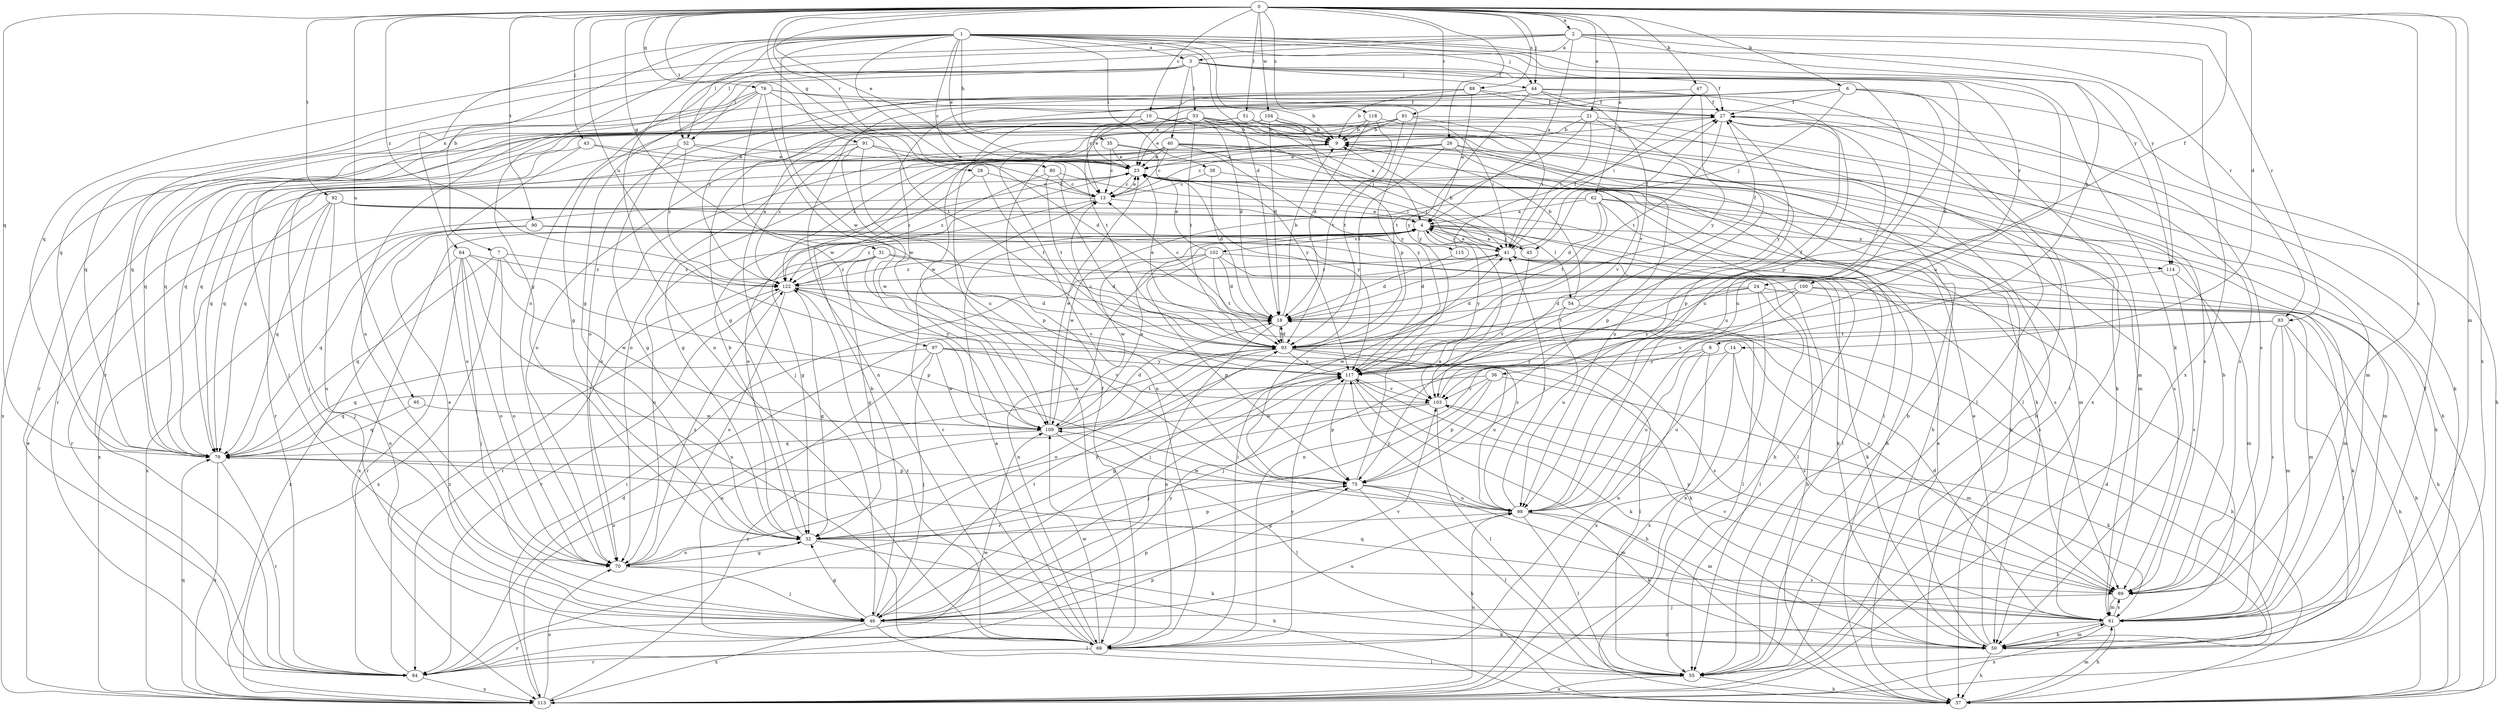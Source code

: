 strict digraph  {
0;
1;
2;
3;
4;
6;
7;
8;
9;
10;
13;
14;
18;
21;
23;
24;
26;
27;
28;
31;
32;
35;
36;
37;
38;
40;
41;
43;
44;
45;
46;
47;
50;
51;
52;
53;
54;
55;
61;
62;
64;
66;
70;
75;
76;
79;
80;
81;
83;
84;
88;
89;
90;
91;
92;
93;
95;
97;
98;
100;
102;
103;
104;
109;
113;
114;
115;
117;
118;
122;
0 -> 2  [label=a];
0 -> 6  [label=b];
0 -> 10  [label=c];
0 -> 14  [label=d];
0 -> 21  [label=e];
0 -> 23  [label=e];
0 -> 24  [label=f];
0 -> 26  [label=f];
0 -> 28  [label=g];
0 -> 31  [label=g];
0 -> 43  [label=j];
0 -> 44  [label=j];
0 -> 47  [label=k];
0 -> 51  [label=l];
0 -> 61  [label=m];
0 -> 62  [label=n];
0 -> 76  [label=q];
0 -> 79  [label=q];
0 -> 80  [label=r];
0 -> 81  [label=r];
0 -> 88  [label=s];
0 -> 89  [label=s];
0 -> 90  [label=t];
0 -> 91  [label=t];
0 -> 92  [label=t];
0 -> 95  [label=u];
0 -> 97  [label=u];
0 -> 104  [label=w];
0 -> 113  [label=x];
0 -> 118  [label=z];
0 -> 122  [label=z];
1 -> 3  [label=a];
1 -> 7  [label=b];
1 -> 13  [label=c];
1 -> 18  [label=d];
1 -> 23  [label=e];
1 -> 32  [label=g];
1 -> 35  [label=h];
1 -> 38  [label=i];
1 -> 44  [label=j];
1 -> 50  [label=k];
1 -> 52  [label=l];
1 -> 64  [label=n];
1 -> 66  [label=n];
1 -> 75  [label=p];
1 -> 83  [label=r];
1 -> 93  [label=t];
1 -> 98  [label=u];
1 -> 109  [label=w];
1 -> 114  [label=y];
2 -> 3  [label=a];
2 -> 4  [label=a];
2 -> 8  [label=b];
2 -> 52  [label=l];
2 -> 70  [label=o];
2 -> 79  [label=q];
2 -> 83  [label=r];
2 -> 113  [label=x];
2 -> 114  [label=y];
3 -> 27  [label=f];
3 -> 32  [label=g];
3 -> 36  [label=h];
3 -> 40  [label=i];
3 -> 44  [label=j];
3 -> 52  [label=l];
3 -> 53  [label=l];
3 -> 75  [label=p];
3 -> 79  [label=q];
3 -> 84  [label=r];
3 -> 100  [label=v];
4 -> 41  [label=i];
4 -> 45  [label=j];
4 -> 54  [label=l];
4 -> 70  [label=o];
4 -> 102  [label=v];
4 -> 109  [label=w];
4 -> 113  [label=x];
4 -> 114  [label=y];
4 -> 115  [label=y];
4 -> 117  [label=y];
4 -> 122  [label=z];
6 -> 13  [label=c];
6 -> 23  [label=e];
6 -> 27  [label=f];
6 -> 32  [label=g];
6 -> 37  [label=h];
6 -> 45  [label=j];
6 -> 98  [label=u];
6 -> 113  [label=x];
7 -> 70  [label=o];
7 -> 75  [label=p];
7 -> 79  [label=q];
7 -> 113  [label=x];
7 -> 122  [label=z];
8 -> 66  [label=n];
8 -> 98  [label=u];
8 -> 113  [label=x];
8 -> 117  [label=y];
9 -> 23  [label=e];
9 -> 84  [label=r];
10 -> 9  [label=b];
10 -> 23  [label=e];
10 -> 37  [label=h];
10 -> 46  [label=j];
10 -> 50  [label=k];
10 -> 79  [label=q];
13 -> 4  [label=a];
13 -> 23  [label=e];
13 -> 32  [label=g];
13 -> 113  [label=x];
14 -> 89  [label=s];
14 -> 98  [label=u];
14 -> 113  [label=x];
14 -> 117  [label=y];
18 -> 9  [label=b];
18 -> 13  [label=c];
18 -> 37  [label=h];
18 -> 66  [label=n];
18 -> 93  [label=t];
21 -> 9  [label=b];
21 -> 41  [label=i];
21 -> 50  [label=k];
21 -> 66  [label=n];
21 -> 75  [label=p];
21 -> 93  [label=t];
23 -> 13  [label=c];
23 -> 37  [label=h];
23 -> 41  [label=i];
23 -> 61  [label=m];
23 -> 117  [label=y];
24 -> 18  [label=d];
24 -> 46  [label=j];
24 -> 50  [label=k];
24 -> 55  [label=l];
24 -> 93  [label=t];
24 -> 113  [label=x];
26 -> 13  [label=c];
26 -> 23  [label=e];
26 -> 75  [label=p];
26 -> 79  [label=q];
26 -> 93  [label=t];
26 -> 98  [label=u];
26 -> 103  [label=v];
27 -> 9  [label=b];
27 -> 55  [label=l];
27 -> 89  [label=s];
27 -> 93  [label=t];
27 -> 98  [label=u];
27 -> 117  [label=y];
28 -> 13  [label=c];
28 -> 93  [label=t];
28 -> 122  [label=z];
31 -> 18  [label=d];
31 -> 32  [label=g];
31 -> 37  [label=h];
31 -> 84  [label=r];
31 -> 103  [label=v];
31 -> 122  [label=z];
32 -> 9  [label=b];
32 -> 23  [label=e];
32 -> 37  [label=h];
32 -> 50  [label=k];
32 -> 70  [label=o];
32 -> 75  [label=p];
32 -> 117  [label=y];
35 -> 13  [label=c];
35 -> 23  [label=e];
35 -> 50  [label=k];
35 -> 117  [label=y];
36 -> 61  [label=m];
36 -> 75  [label=p];
36 -> 79  [label=q];
36 -> 84  [label=r];
36 -> 103  [label=v];
37 -> 61  [label=m];
38 -> 13  [label=c];
38 -> 18  [label=d];
38 -> 89  [label=s];
40 -> 13  [label=c];
40 -> 23  [label=e];
40 -> 32  [label=g];
40 -> 37  [label=h];
40 -> 55  [label=l];
40 -> 61  [label=m];
40 -> 70  [label=o];
40 -> 117  [label=y];
40 -> 122  [label=z];
41 -> 4  [label=a];
41 -> 18  [label=d];
41 -> 27  [label=f];
41 -> 61  [label=m];
41 -> 89  [label=s];
41 -> 122  [label=z];
43 -> 13  [label=c];
43 -> 23  [label=e];
43 -> 70  [label=o];
43 -> 79  [label=q];
44 -> 27  [label=f];
44 -> 55  [label=l];
44 -> 66  [label=n];
44 -> 79  [label=q];
44 -> 84  [label=r];
44 -> 98  [label=u];
44 -> 103  [label=v];
44 -> 117  [label=y];
45 -> 4  [label=a];
45 -> 9  [label=b];
45 -> 103  [label=v];
46 -> 9  [label=b];
46 -> 23  [label=e];
46 -> 32  [label=g];
46 -> 50  [label=k];
46 -> 55  [label=l];
46 -> 75  [label=p];
46 -> 84  [label=r];
46 -> 93  [label=t];
46 -> 98  [label=u];
46 -> 103  [label=v];
46 -> 113  [label=x];
46 -> 117  [label=y];
47 -> 27  [label=f];
47 -> 41  [label=i];
47 -> 109  [label=w];
47 -> 117  [label=y];
50 -> 4  [label=a];
50 -> 18  [label=d];
50 -> 23  [label=e];
50 -> 27  [label=f];
50 -> 37  [label=h];
50 -> 61  [label=m];
51 -> 4  [label=a];
51 -> 9  [label=b];
51 -> 61  [label=m];
51 -> 84  [label=r];
51 -> 113  [label=x];
52 -> 23  [label=e];
52 -> 32  [label=g];
52 -> 37  [label=h];
52 -> 79  [label=q];
52 -> 122  [label=z];
53 -> 9  [label=b];
53 -> 18  [label=d];
53 -> 23  [label=e];
53 -> 37  [label=h];
53 -> 41  [label=i];
53 -> 46  [label=j];
53 -> 61  [label=m];
53 -> 66  [label=n];
53 -> 79  [label=q];
53 -> 93  [label=t];
54 -> 9  [label=b];
54 -> 27  [label=f];
54 -> 55  [label=l];
54 -> 98  [label=u];
54 -> 109  [label=w];
55 -> 9  [label=b];
55 -> 37  [label=h];
55 -> 113  [label=x];
61 -> 18  [label=d];
61 -> 37  [label=h];
61 -> 41  [label=i];
61 -> 50  [label=k];
61 -> 66  [label=n];
61 -> 79  [label=q];
61 -> 89  [label=s];
61 -> 103  [label=v];
61 -> 113  [label=x];
62 -> 4  [label=a];
62 -> 18  [label=d];
62 -> 50  [label=k];
62 -> 55  [label=l];
62 -> 61  [label=m];
62 -> 93  [label=t];
62 -> 109  [label=w];
64 -> 46  [label=j];
64 -> 66  [label=n];
64 -> 70  [label=o];
64 -> 84  [label=r];
64 -> 109  [label=w];
64 -> 113  [label=x];
64 -> 122  [label=z];
66 -> 4  [label=a];
66 -> 13  [label=c];
66 -> 27  [label=f];
66 -> 41  [label=i];
66 -> 55  [label=l];
66 -> 84  [label=r];
66 -> 109  [label=w];
66 -> 117  [label=y];
66 -> 122  [label=z];
70 -> 32  [label=g];
70 -> 46  [label=j];
70 -> 89  [label=s];
70 -> 122  [label=z];
75 -> 4  [label=a];
75 -> 37  [label=h];
75 -> 55  [label=l];
75 -> 61  [label=m];
75 -> 98  [label=u];
76 -> 9  [label=b];
76 -> 27  [label=f];
76 -> 32  [label=g];
76 -> 70  [label=o];
76 -> 79  [label=q];
76 -> 93  [label=t];
76 -> 98  [label=u];
76 -> 109  [label=w];
79 -> 75  [label=p];
79 -> 84  [label=r];
79 -> 113  [label=x];
80 -> 13  [label=c];
80 -> 41  [label=i];
80 -> 93  [label=t];
80 -> 122  [label=z];
81 -> 9  [label=b];
81 -> 41  [label=i];
81 -> 55  [label=l];
81 -> 79  [label=q];
81 -> 93  [label=t];
81 -> 109  [label=w];
83 -> 37  [label=h];
83 -> 46  [label=j];
83 -> 55  [label=l];
83 -> 61  [label=m];
83 -> 89  [label=s];
83 -> 93  [label=t];
84 -> 18  [label=d];
84 -> 75  [label=p];
84 -> 109  [label=w];
84 -> 113  [label=x];
84 -> 122  [label=z];
88 -> 4  [label=a];
88 -> 9  [label=b];
88 -> 27  [label=f];
88 -> 70  [label=o];
88 -> 89  [label=s];
88 -> 122  [label=z];
89 -> 9  [label=b];
89 -> 46  [label=j];
89 -> 61  [label=m];
89 -> 117  [label=y];
90 -> 41  [label=i];
90 -> 50  [label=k];
90 -> 55  [label=l];
90 -> 66  [label=n];
90 -> 79  [label=q];
90 -> 113  [label=x];
91 -> 18  [label=d];
91 -> 23  [label=e];
91 -> 46  [label=j];
91 -> 75  [label=p];
91 -> 109  [label=w];
91 -> 122  [label=z];
92 -> 4  [label=a];
92 -> 37  [label=h];
92 -> 46  [label=j];
92 -> 70  [label=o];
92 -> 79  [label=q];
92 -> 84  [label=r];
92 -> 89  [label=s];
93 -> 18  [label=d];
93 -> 23  [label=e];
93 -> 55  [label=l];
93 -> 70  [label=o];
93 -> 89  [label=s];
93 -> 98  [label=u];
93 -> 113  [label=x];
93 -> 117  [label=y];
95 -> 79  [label=q];
95 -> 109  [label=w];
97 -> 46  [label=j];
97 -> 50  [label=k];
97 -> 66  [label=n];
97 -> 79  [label=q];
97 -> 103  [label=v];
97 -> 109  [label=w];
97 -> 117  [label=y];
98 -> 32  [label=g];
98 -> 41  [label=i];
98 -> 50  [label=k];
98 -> 55  [label=l];
98 -> 61  [label=m];
98 -> 109  [label=w];
98 -> 117  [label=y];
98 -> 122  [label=z];
100 -> 18  [label=d];
100 -> 37  [label=h];
100 -> 61  [label=m];
100 -> 103  [label=v];
100 -> 117  [label=y];
102 -> 18  [label=d];
102 -> 23  [label=e];
102 -> 37  [label=h];
102 -> 50  [label=k];
102 -> 66  [label=n];
102 -> 75  [label=p];
102 -> 93  [label=t];
102 -> 122  [label=z];
103 -> 27  [label=f];
103 -> 32  [label=g];
103 -> 50  [label=k];
103 -> 55  [label=l];
103 -> 109  [label=w];
104 -> 9  [label=b];
104 -> 18  [label=d];
104 -> 70  [label=o];
104 -> 79  [label=q];
104 -> 89  [label=s];
104 -> 93  [label=t];
104 -> 117  [label=y];
109 -> 4  [label=a];
109 -> 18  [label=d];
109 -> 23  [label=e];
109 -> 55  [label=l];
109 -> 79  [label=q];
109 -> 93  [label=t];
113 -> 23  [label=e];
113 -> 41  [label=i];
113 -> 70  [label=o];
113 -> 79  [label=q];
113 -> 98  [label=u];
113 -> 117  [label=y];
114 -> 61  [label=m];
114 -> 66  [label=n];
114 -> 89  [label=s];
115 -> 18  [label=d];
115 -> 27  [label=f];
117 -> 13  [label=c];
117 -> 37  [label=h];
117 -> 46  [label=j];
117 -> 50  [label=k];
117 -> 75  [label=p];
117 -> 103  [label=v];
118 -> 9  [label=b];
118 -> 18  [label=d];
118 -> 41  [label=i];
118 -> 70  [label=o];
118 -> 93  [label=t];
122 -> 18  [label=d];
122 -> 32  [label=g];
122 -> 70  [label=o];
122 -> 84  [label=r];
122 -> 89  [label=s];
122 -> 117  [label=y];
}
